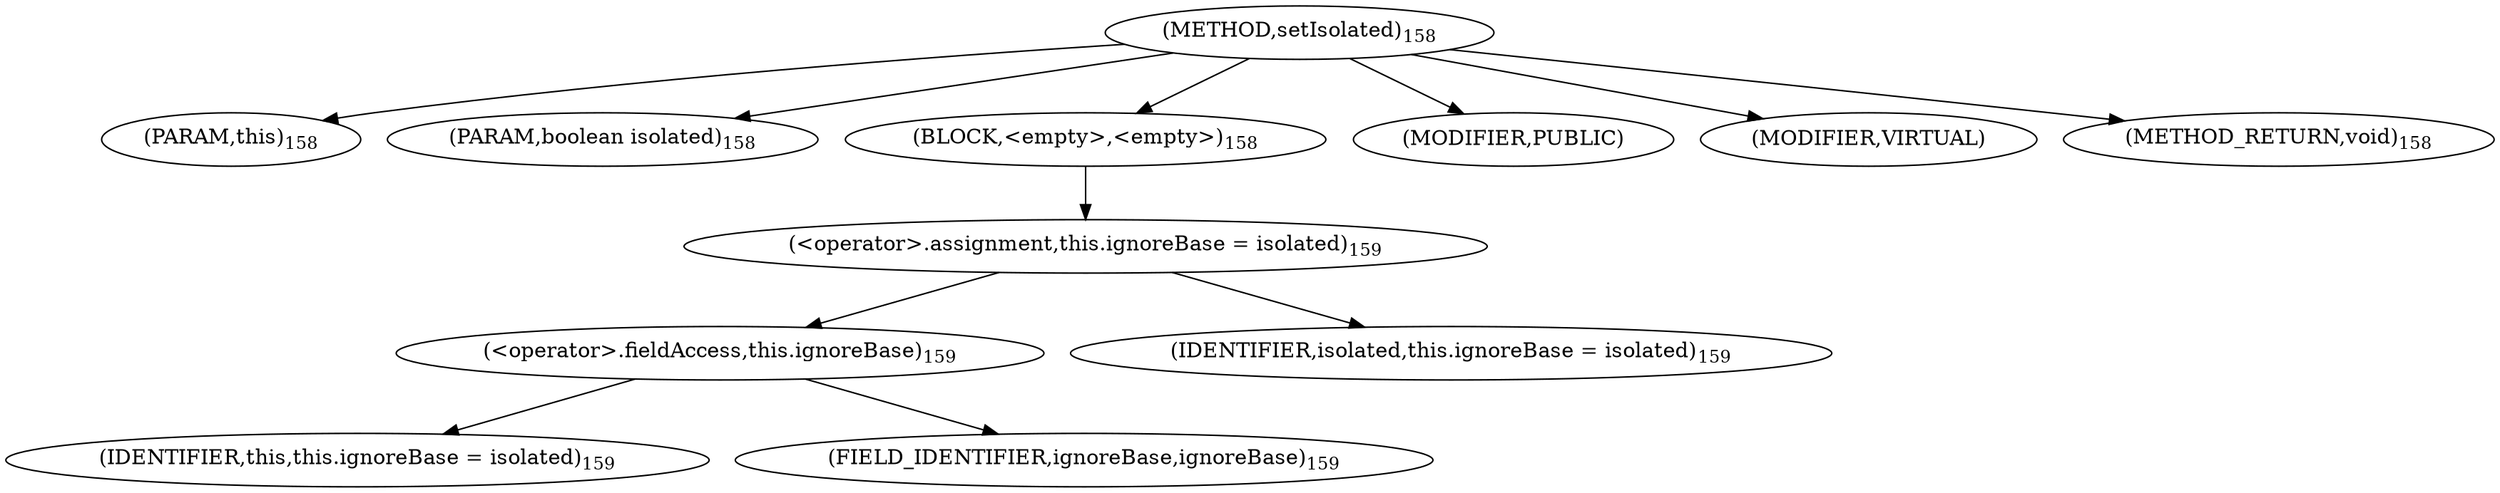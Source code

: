digraph "setIsolated" {  
"187" [label = <(METHOD,setIsolated)<SUB>158</SUB>> ]
"188" [label = <(PARAM,this)<SUB>158</SUB>> ]
"189" [label = <(PARAM,boolean isolated)<SUB>158</SUB>> ]
"190" [label = <(BLOCK,&lt;empty&gt;,&lt;empty&gt;)<SUB>158</SUB>> ]
"191" [label = <(&lt;operator&gt;.assignment,this.ignoreBase = isolated)<SUB>159</SUB>> ]
"192" [label = <(&lt;operator&gt;.fieldAccess,this.ignoreBase)<SUB>159</SUB>> ]
"193" [label = <(IDENTIFIER,this,this.ignoreBase = isolated)<SUB>159</SUB>> ]
"194" [label = <(FIELD_IDENTIFIER,ignoreBase,ignoreBase)<SUB>159</SUB>> ]
"195" [label = <(IDENTIFIER,isolated,this.ignoreBase = isolated)<SUB>159</SUB>> ]
"196" [label = <(MODIFIER,PUBLIC)> ]
"197" [label = <(MODIFIER,VIRTUAL)> ]
"198" [label = <(METHOD_RETURN,void)<SUB>158</SUB>> ]
  "187" -> "188" 
  "187" -> "189" 
  "187" -> "190" 
  "187" -> "196" 
  "187" -> "197" 
  "187" -> "198" 
  "190" -> "191" 
  "191" -> "192" 
  "191" -> "195" 
  "192" -> "193" 
  "192" -> "194" 
}
